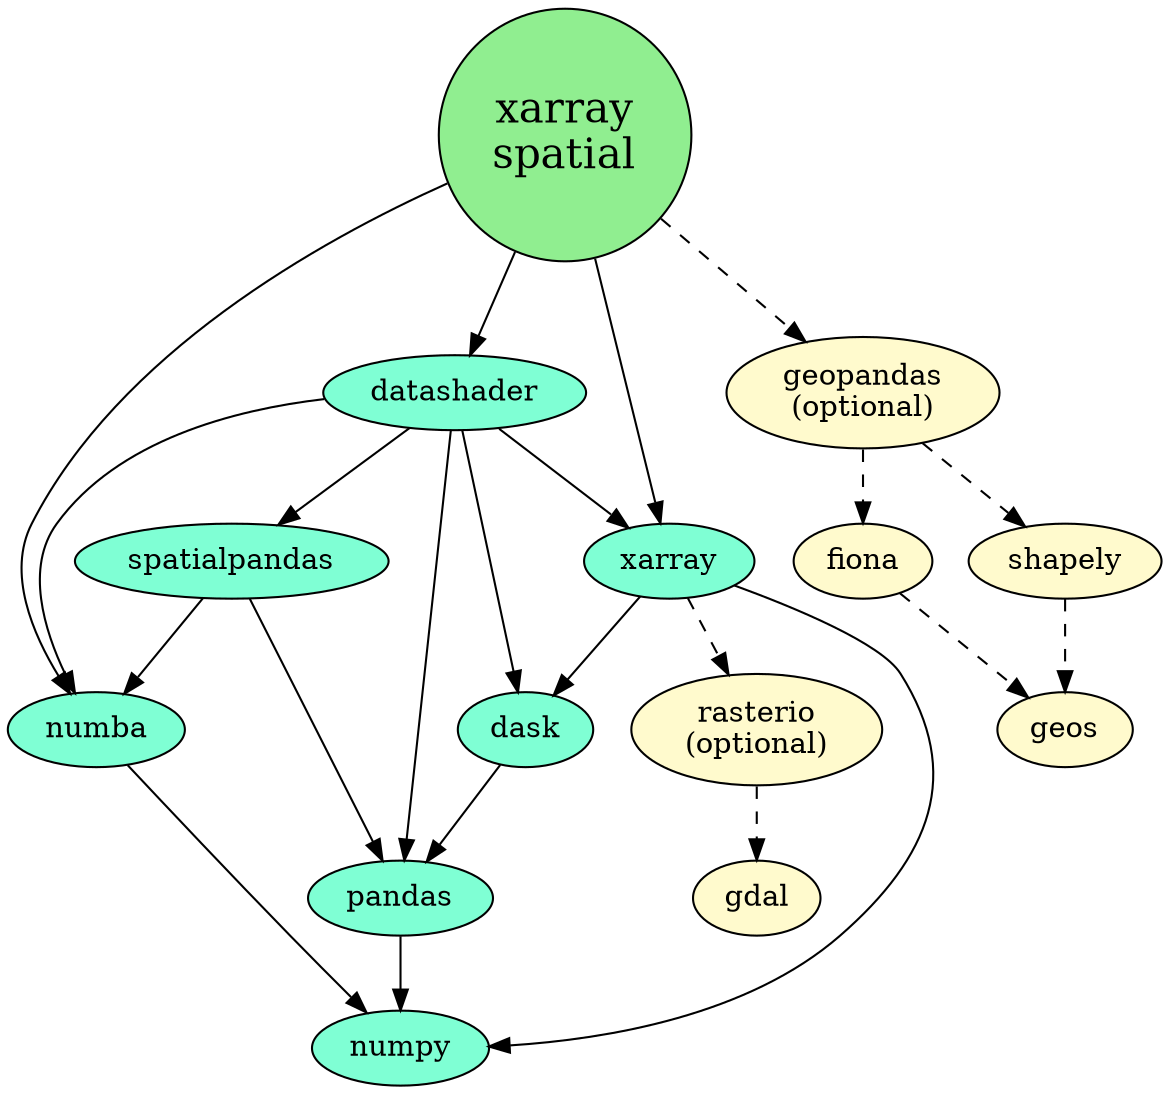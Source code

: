 digraph G {
"xarray\nspatial" -> datashader;
"xarray\nspatial" -> numba;
"xarray\nspatial" -> xarray;
"xarray\nspatial" -> "geopandas\n(optional)" [style=dashed];
datashader -> numba;
datashader -> xarray;
datashader -> dask;
datashader -> pandas;
datashader -> spatialpandas;
xarray -> dask;
xarray -> numpy;
xarray -> "rasterio\n(optional)" -> gdal [style=dashed];
numba -> numpy;
pandas -> numpy;
dask -> pandas;
spatialpandas -> pandas;
spatialpandas -> numba;
"geopandas\n(optional)" -> fiona -> geos [style=dashed];
"geopandas\n(optional)" -> shapely -> geos [style=dashed];

 "xarray\nspatial" [fillcolor=palegreen2 fontsize=20 width=0.5 shape=circle style=filled];
 xarray [fillcolor=aquamarine style=filled];
 datashader [fillcolor=aquamarine style=filled];
 dask [fillcolor=aquamarine style=filled];
 numpy [fillcolor=aquamarine style=filled];
 numba [fillcolor=aquamarine style=filled];
 pandas [fillcolor=aquamarine style=filled];
 spatialpandas [fillcolor=aquamarine style=filled];
 spatialpandas [fillcolor=aquamarine style=filled];
 "rasterio\n(optional)" [fillcolor=lemonchiffon style=filled];
 "geopandas\n(optional)" [fillcolor=lemonchiffon style=filled];
 gdal [fillcolor=lemonchiffon style=filled];
 geos [fillcolor=lemonchiffon style=filled];
 fiona [fillcolor=lemonchiffon style=filled];
 shapely [fillcolor=lemonchiffon style=filled];
}
